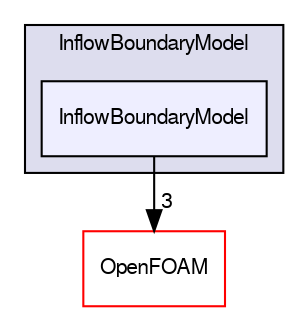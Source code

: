 digraph "src/lagrangian/dsmc/submodels/InflowBoundaryModel/InflowBoundaryModel" {
  bgcolor=transparent;
  compound=true
  node [ fontsize="10", fontname="FreeSans"];
  edge [ labelfontsize="10", labelfontname="FreeSans"];
  subgraph clusterdir_04458c7fdc4a30bdedf34f28de5ac6e4 {
    graph [ bgcolor="#ddddee", pencolor="black", label="InflowBoundaryModel" fontname="FreeSans", fontsize="10", URL="dir_04458c7fdc4a30bdedf34f28de5ac6e4.html"]
  dir_5e1651460b35ea2101b8ffba9375e03d [shape=box, label="InflowBoundaryModel", style="filled", fillcolor="#eeeeff", pencolor="black", URL="dir_5e1651460b35ea2101b8ffba9375e03d.html"];
  }
  dir_c5473ff19b20e6ec4dfe5c310b3778a8 [shape=box label="OpenFOAM" color="red" URL="dir_c5473ff19b20e6ec4dfe5c310b3778a8.html"];
  dir_5e1651460b35ea2101b8ffba9375e03d->dir_c5473ff19b20e6ec4dfe5c310b3778a8 [headlabel="3", labeldistance=1.5 headhref="dir_001249_001732.html"];
}
